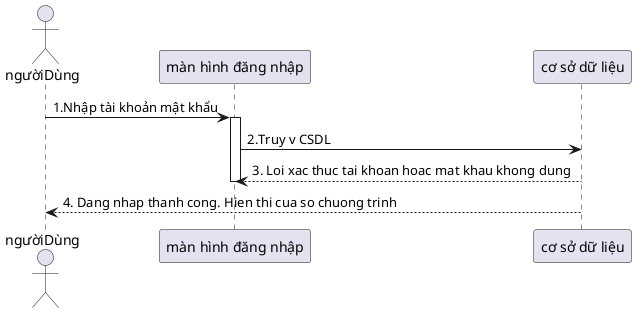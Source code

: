 @startuml
actor ngườiDùng
participant "màn hình đăng nhập" as A
participant "cơ sở dữ liệu" as B


ngườiDùng -> A : 1.Nhập tài khoản mật khẩu

activate A
A -> B : 2.Truy v CSDL

B --> A : 3. Loi xac thuc tai khoan hoac mat khau khong dung 
deactivate A

B --> ngườiDùng : 4. Dang nhap thanh cong. Hien thi cua so chuong trinh


@enduml